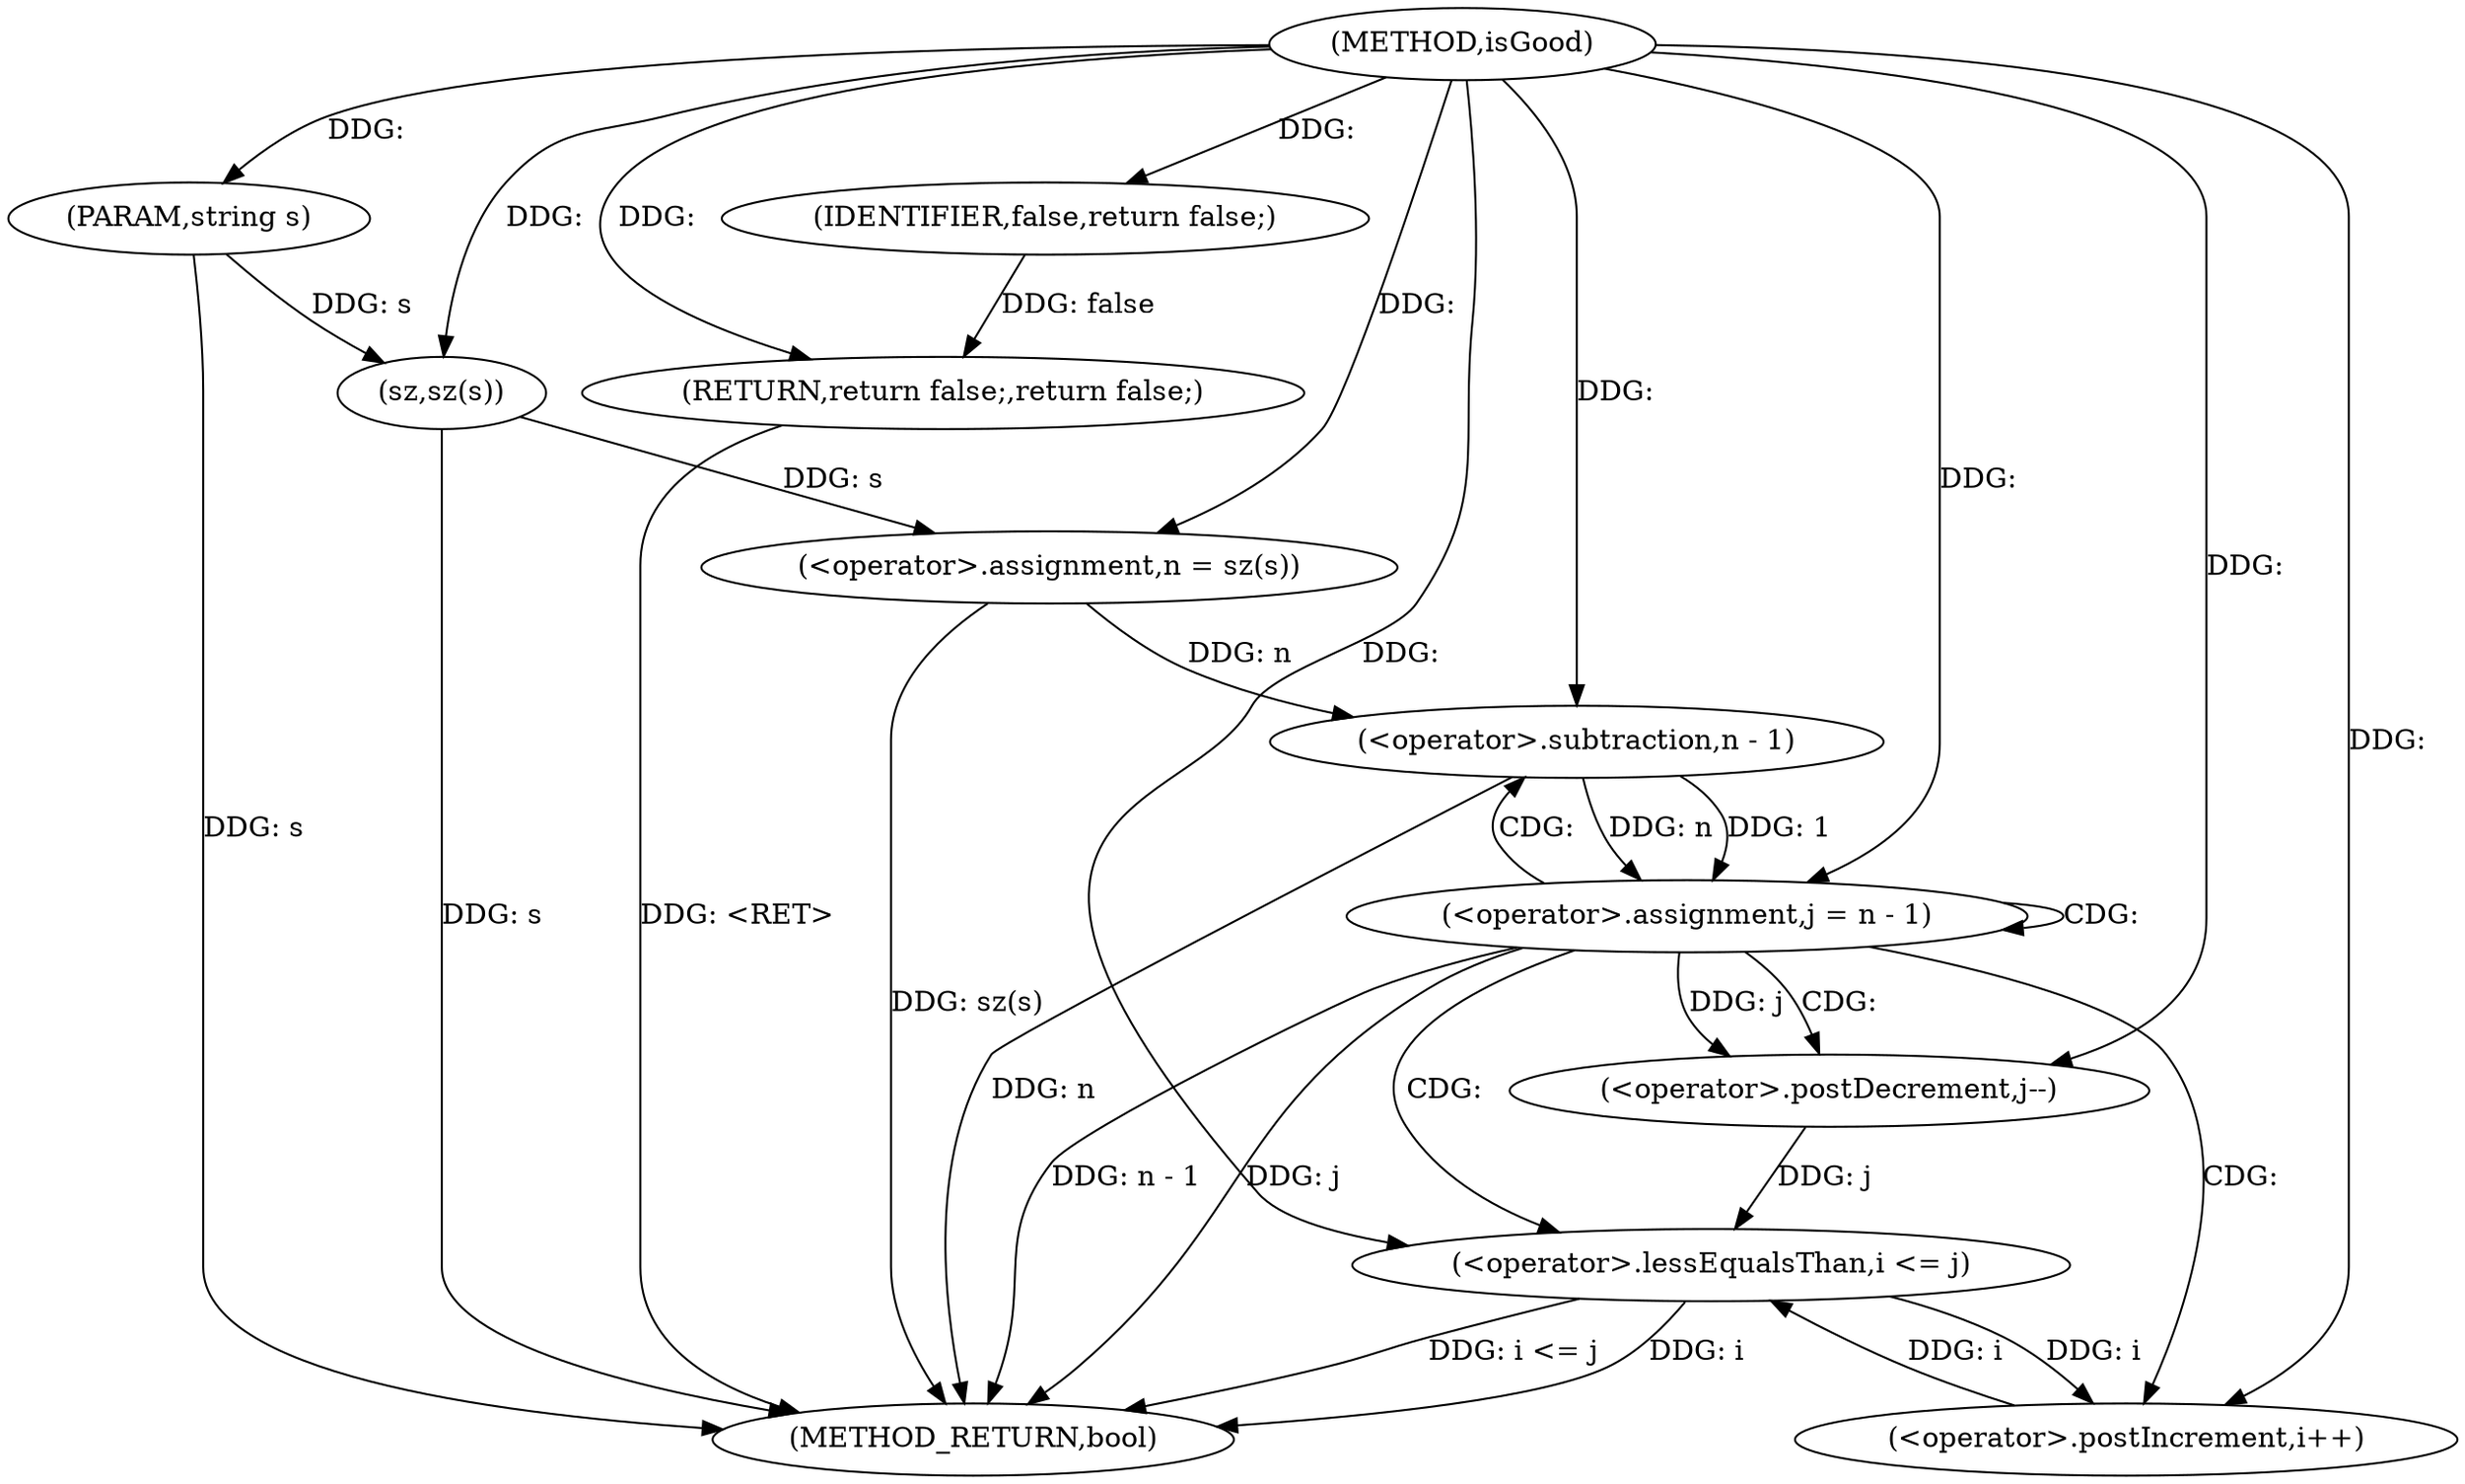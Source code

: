 digraph "isGood" {  
"1000121" [label = "(METHOD,isGood)" ]
"1000161" [label = "(METHOD_RETURN,bool)" ]
"1000122" [label = "(PARAM,string s)" ]
"1000125" [label = "(<operator>.assignment,n = sz(s))" ]
"1000159" [label = "(RETURN,return false;,return false;)" ]
"1000135" [label = "(<operator>.assignment,j = n - 1)" ]
"1000140" [label = "(<operator>.lessEqualsThan,i <= j)" ]
"1000160" [label = "(IDENTIFIER,false,return false;)" ]
"1000127" [label = "(sz,sz(s))" ]
"1000144" [label = "(<operator>.postIncrement,i++)" ]
"1000146" [label = "(<operator>.postDecrement,j--)" ]
"1000137" [label = "(<operator>.subtraction,n - 1)" ]
  "1000122" -> "1000161"  [ label = "DDG: s"] 
  "1000127" -> "1000161"  [ label = "DDG: s"] 
  "1000125" -> "1000161"  [ label = "DDG: sz(s)"] 
  "1000135" -> "1000161"  [ label = "DDG: j"] 
  "1000137" -> "1000161"  [ label = "DDG: n"] 
  "1000135" -> "1000161"  [ label = "DDG: n - 1"] 
  "1000140" -> "1000161"  [ label = "DDG: i"] 
  "1000140" -> "1000161"  [ label = "DDG: i <= j"] 
  "1000159" -> "1000161"  [ label = "DDG: <RET>"] 
  "1000121" -> "1000122"  [ label = "DDG: "] 
  "1000127" -> "1000125"  [ label = "DDG: s"] 
  "1000160" -> "1000159"  [ label = "DDG: false"] 
  "1000121" -> "1000159"  [ label = "DDG: "] 
  "1000121" -> "1000125"  [ label = "DDG: "] 
  "1000137" -> "1000135"  [ label = "DDG: 1"] 
  "1000137" -> "1000135"  [ label = "DDG: n"] 
  "1000121" -> "1000160"  [ label = "DDG: "] 
  "1000122" -> "1000127"  [ label = "DDG: s"] 
  "1000121" -> "1000127"  [ label = "DDG: "] 
  "1000121" -> "1000135"  [ label = "DDG: "] 
  "1000144" -> "1000140"  [ label = "DDG: i"] 
  "1000121" -> "1000140"  [ label = "DDG: "] 
  "1000146" -> "1000140"  [ label = "DDG: j"] 
  "1000125" -> "1000137"  [ label = "DDG: n"] 
  "1000121" -> "1000137"  [ label = "DDG: "] 
  "1000140" -> "1000144"  [ label = "DDG: i"] 
  "1000121" -> "1000144"  [ label = "DDG: "] 
  "1000135" -> "1000146"  [ label = "DDG: j"] 
  "1000121" -> "1000146"  [ label = "DDG: "] 
  "1000135" -> "1000137"  [ label = "CDG: "] 
  "1000135" -> "1000135"  [ label = "CDG: "] 
  "1000135" -> "1000146"  [ label = "CDG: "] 
  "1000135" -> "1000144"  [ label = "CDG: "] 
  "1000135" -> "1000140"  [ label = "CDG: "] 
}
